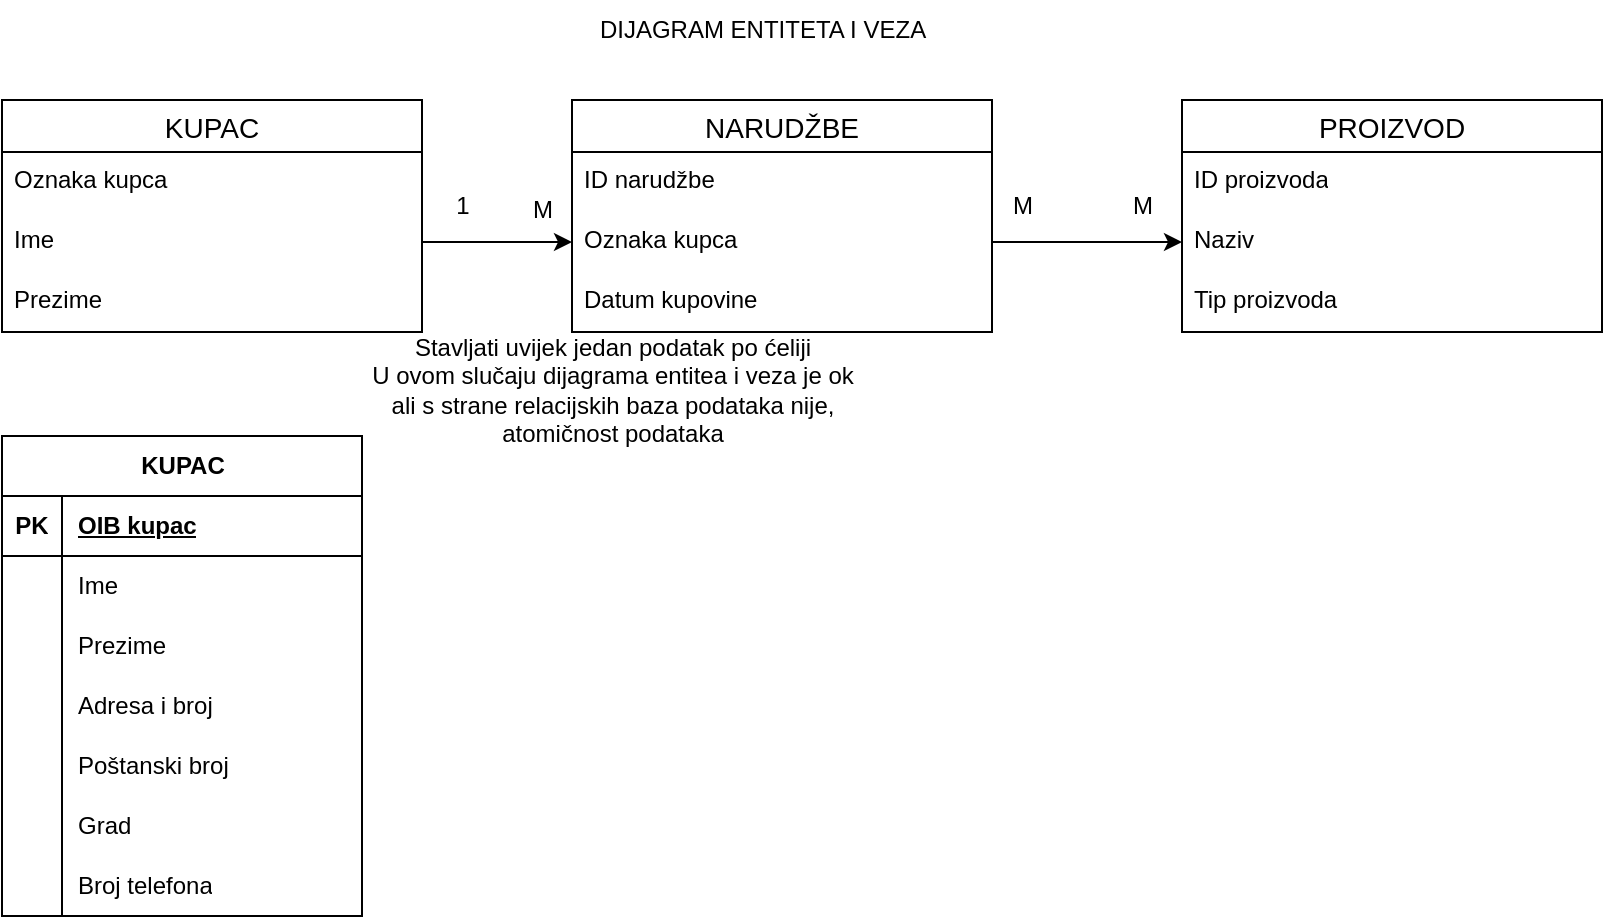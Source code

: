 <mxfile version="21.3.7" type="github">
  <diagram name="Page-1" id="IBNY3sVwpVFs-uoTFpEB">
    <mxGraphModel dx="808" dy="483" grid="1" gridSize="10" guides="1" tooltips="1" connect="1" arrows="1" fold="1" page="1" pageScale="1" pageWidth="850" pageHeight="1100" math="0" shadow="0">
      <root>
        <mxCell id="0" />
        <mxCell id="1" parent="0" />
        <mxCell id="AEUYcythdyDslupQRRVN-1" value="KUPAC" style="swimlane;fontStyle=0;childLayout=stackLayout;horizontal=1;startSize=26;horizontalStack=0;resizeParent=1;resizeParentMax=0;resizeLast=0;collapsible=1;marginBottom=0;align=center;fontSize=14;" vertex="1" parent="1">
          <mxGeometry x="10" y="70" width="210" height="116" as="geometry" />
        </mxCell>
        <mxCell id="AEUYcythdyDslupQRRVN-2" value="Oznaka kupca" style="text;strokeColor=none;fillColor=none;spacingLeft=4;spacingRight=4;overflow=hidden;rotatable=0;points=[[0,0.5],[1,0.5]];portConstraint=eastwest;fontSize=12;whiteSpace=wrap;html=1;" vertex="1" parent="AEUYcythdyDslupQRRVN-1">
          <mxGeometry y="26" width="210" height="30" as="geometry" />
        </mxCell>
        <mxCell id="AEUYcythdyDslupQRRVN-3" value="Ime" style="text;strokeColor=none;fillColor=none;spacingLeft=4;spacingRight=4;overflow=hidden;rotatable=0;points=[[0,0.5],[1,0.5]];portConstraint=eastwest;fontSize=12;whiteSpace=wrap;html=1;" vertex="1" parent="AEUYcythdyDslupQRRVN-1">
          <mxGeometry y="56" width="210" height="30" as="geometry" />
        </mxCell>
        <mxCell id="AEUYcythdyDslupQRRVN-4" value="Prezime" style="text;strokeColor=none;fillColor=none;spacingLeft=4;spacingRight=4;overflow=hidden;rotatable=0;points=[[0,0.5],[1,0.5]];portConstraint=eastwest;fontSize=12;whiteSpace=wrap;html=1;" vertex="1" parent="AEUYcythdyDslupQRRVN-1">
          <mxGeometry y="86" width="210" height="30" as="geometry" />
        </mxCell>
        <mxCell id="AEUYcythdyDslupQRRVN-5" value="PROIZVOD" style="swimlane;fontStyle=0;childLayout=stackLayout;horizontal=1;startSize=26;horizontalStack=0;resizeParent=1;resizeParentMax=0;resizeLast=0;collapsible=1;marginBottom=0;align=center;fontSize=14;" vertex="1" parent="1">
          <mxGeometry x="600" y="70" width="210" height="116" as="geometry" />
        </mxCell>
        <mxCell id="AEUYcythdyDslupQRRVN-6" value="ID proizvoda" style="text;strokeColor=none;fillColor=none;spacingLeft=4;spacingRight=4;overflow=hidden;rotatable=0;points=[[0,0.5],[1,0.5]];portConstraint=eastwest;fontSize=12;whiteSpace=wrap;html=1;" vertex="1" parent="AEUYcythdyDslupQRRVN-5">
          <mxGeometry y="26" width="210" height="30" as="geometry" />
        </mxCell>
        <mxCell id="AEUYcythdyDslupQRRVN-7" value="Naziv" style="text;strokeColor=none;fillColor=none;spacingLeft=4;spacingRight=4;overflow=hidden;rotatable=0;points=[[0,0.5],[1,0.5]];portConstraint=eastwest;fontSize=12;whiteSpace=wrap;html=1;" vertex="1" parent="AEUYcythdyDslupQRRVN-5">
          <mxGeometry y="56" width="210" height="30" as="geometry" />
        </mxCell>
        <mxCell id="AEUYcythdyDslupQRRVN-8" value="Tip proizvoda" style="text;strokeColor=none;fillColor=none;spacingLeft=4;spacingRight=4;overflow=hidden;rotatable=0;points=[[0,0.5],[1,0.5]];portConstraint=eastwest;fontSize=12;whiteSpace=wrap;html=1;" vertex="1" parent="AEUYcythdyDslupQRRVN-5">
          <mxGeometry y="86" width="210" height="30" as="geometry" />
        </mxCell>
        <mxCell id="AEUYcythdyDslupQRRVN-11" value="NARUDŽBE" style="swimlane;fontStyle=0;childLayout=stackLayout;horizontal=1;startSize=26;horizontalStack=0;resizeParent=1;resizeParentMax=0;resizeLast=0;collapsible=1;marginBottom=0;align=center;fontSize=14;" vertex="1" parent="1">
          <mxGeometry x="295" y="70" width="210" height="116" as="geometry" />
        </mxCell>
        <mxCell id="AEUYcythdyDslupQRRVN-12" value="ID narudžbe" style="text;strokeColor=none;fillColor=none;spacingLeft=4;spacingRight=4;overflow=hidden;rotatable=0;points=[[0,0.5],[1,0.5]];portConstraint=eastwest;fontSize=12;whiteSpace=wrap;html=1;" vertex="1" parent="AEUYcythdyDslupQRRVN-11">
          <mxGeometry y="26" width="210" height="30" as="geometry" />
        </mxCell>
        <mxCell id="AEUYcythdyDslupQRRVN-13" value="Oznaka kupca" style="text;strokeColor=none;fillColor=none;spacingLeft=4;spacingRight=4;overflow=hidden;rotatable=0;points=[[0,0.5],[1,0.5]];portConstraint=eastwest;fontSize=12;whiteSpace=wrap;html=1;" vertex="1" parent="AEUYcythdyDslupQRRVN-11">
          <mxGeometry y="56" width="210" height="30" as="geometry" />
        </mxCell>
        <mxCell id="AEUYcythdyDslupQRRVN-14" value="Datum kupovine" style="text;strokeColor=none;fillColor=none;spacingLeft=4;spacingRight=4;overflow=hidden;rotatable=0;points=[[0,0.5],[1,0.5]];portConstraint=eastwest;fontSize=12;whiteSpace=wrap;html=1;" vertex="1" parent="AEUYcythdyDslupQRRVN-11">
          <mxGeometry y="86" width="210" height="30" as="geometry" />
        </mxCell>
        <mxCell id="AEUYcythdyDslupQRRVN-17" style="edgeStyle=orthogonalEdgeStyle;rounded=0;orthogonalLoop=1;jettySize=auto;html=1;entryX=0;entryY=0.5;entryDx=0;entryDy=0;" edge="1" parent="1" source="AEUYcythdyDslupQRRVN-13" target="AEUYcythdyDslupQRRVN-7">
          <mxGeometry relative="1" as="geometry">
            <mxPoint x="570" y="140" as="targetPoint" />
          </mxGeometry>
        </mxCell>
        <mxCell id="AEUYcythdyDslupQRRVN-20" style="edgeStyle=orthogonalEdgeStyle;rounded=0;orthogonalLoop=1;jettySize=auto;html=1;exitX=1;exitY=0.5;exitDx=0;exitDy=0;entryX=0;entryY=0.5;entryDx=0;entryDy=0;" edge="1" parent="1" source="AEUYcythdyDslupQRRVN-3" target="AEUYcythdyDslupQRRVN-13">
          <mxGeometry relative="1" as="geometry" />
        </mxCell>
        <mxCell id="AEUYcythdyDslupQRRVN-21" value="M" style="text;html=1;align=center;verticalAlign=middle;resizable=0;points=[];autosize=1;strokeColor=none;fillColor=none;" vertex="1" parent="1">
          <mxGeometry x="265" y="110" width="30" height="30" as="geometry" />
        </mxCell>
        <mxCell id="AEUYcythdyDslupQRRVN-22" value="1" style="text;html=1;align=center;verticalAlign=middle;resizable=0;points=[];autosize=1;strokeColor=none;fillColor=none;" vertex="1" parent="1">
          <mxGeometry x="225" y="108" width="30" height="30" as="geometry" />
        </mxCell>
        <mxCell id="AEUYcythdyDslupQRRVN-23" value="M" style="text;html=1;align=center;verticalAlign=middle;resizable=0;points=[];autosize=1;strokeColor=none;fillColor=none;" vertex="1" parent="1">
          <mxGeometry x="565" y="108" width="30" height="30" as="geometry" />
        </mxCell>
        <mxCell id="AEUYcythdyDslupQRRVN-24" value="M" style="text;html=1;align=center;verticalAlign=middle;resizable=0;points=[];autosize=1;strokeColor=none;fillColor=none;" vertex="1" parent="1">
          <mxGeometry x="505" y="108" width="30" height="30" as="geometry" />
        </mxCell>
        <mxCell id="AEUYcythdyDslupQRRVN-25" value="DIJAGRAM ENTITETA I VEZA" style="text;html=1;align=center;verticalAlign=middle;resizable=0;points=[];autosize=1;strokeColor=none;fillColor=none;" vertex="1" parent="1">
          <mxGeometry x="295" y="20" width="190" height="30" as="geometry" />
        </mxCell>
        <mxCell id="AEUYcythdyDslupQRRVN-26" value="KUPAC" style="shape=table;startSize=30;container=1;collapsible=1;childLayout=tableLayout;fixedRows=1;rowLines=0;fontStyle=1;align=center;resizeLast=1;html=1;" vertex="1" parent="1">
          <mxGeometry x="10" y="238" width="180" height="240" as="geometry">
            <mxRectangle x="10" y="238" width="80" height="30" as="alternateBounds" />
          </mxGeometry>
        </mxCell>
        <mxCell id="AEUYcythdyDslupQRRVN-27" value="" style="shape=tableRow;horizontal=0;startSize=0;swimlaneHead=0;swimlaneBody=0;fillColor=none;collapsible=0;dropTarget=0;points=[[0,0.5],[1,0.5]];portConstraint=eastwest;top=0;left=0;right=0;bottom=1;" vertex="1" parent="AEUYcythdyDslupQRRVN-26">
          <mxGeometry y="30" width="180" height="30" as="geometry" />
        </mxCell>
        <mxCell id="AEUYcythdyDslupQRRVN-28" value="PK" style="shape=partialRectangle;connectable=0;fillColor=none;top=0;left=0;bottom=0;right=0;fontStyle=1;overflow=hidden;whiteSpace=wrap;html=1;" vertex="1" parent="AEUYcythdyDslupQRRVN-27">
          <mxGeometry width="30" height="30" as="geometry">
            <mxRectangle width="30" height="30" as="alternateBounds" />
          </mxGeometry>
        </mxCell>
        <mxCell id="AEUYcythdyDslupQRRVN-29" value="OIB kupac" style="shape=partialRectangle;connectable=0;fillColor=none;top=0;left=0;bottom=0;right=0;align=left;spacingLeft=6;fontStyle=5;overflow=hidden;whiteSpace=wrap;html=1;" vertex="1" parent="AEUYcythdyDslupQRRVN-27">
          <mxGeometry x="30" width="150" height="30" as="geometry">
            <mxRectangle width="150" height="30" as="alternateBounds" />
          </mxGeometry>
        </mxCell>
        <mxCell id="AEUYcythdyDslupQRRVN-30" value="" style="shape=tableRow;horizontal=0;startSize=0;swimlaneHead=0;swimlaneBody=0;fillColor=none;collapsible=0;dropTarget=0;points=[[0,0.5],[1,0.5]];portConstraint=eastwest;top=0;left=0;right=0;bottom=0;" vertex="1" parent="AEUYcythdyDslupQRRVN-26">
          <mxGeometry y="60" width="180" height="30" as="geometry" />
        </mxCell>
        <mxCell id="AEUYcythdyDslupQRRVN-31" value="" style="shape=partialRectangle;connectable=0;fillColor=none;top=0;left=0;bottom=0;right=0;editable=1;overflow=hidden;whiteSpace=wrap;html=1;" vertex="1" parent="AEUYcythdyDslupQRRVN-30">
          <mxGeometry width="30" height="30" as="geometry">
            <mxRectangle width="30" height="30" as="alternateBounds" />
          </mxGeometry>
        </mxCell>
        <mxCell id="AEUYcythdyDslupQRRVN-32" value="Ime" style="shape=partialRectangle;connectable=0;fillColor=none;top=0;left=0;bottom=0;right=0;align=left;spacingLeft=6;overflow=hidden;whiteSpace=wrap;html=1;" vertex="1" parent="AEUYcythdyDslupQRRVN-30">
          <mxGeometry x="30" width="150" height="30" as="geometry">
            <mxRectangle width="150" height="30" as="alternateBounds" />
          </mxGeometry>
        </mxCell>
        <mxCell id="AEUYcythdyDslupQRRVN-33" value="" style="shape=tableRow;horizontal=0;startSize=0;swimlaneHead=0;swimlaneBody=0;fillColor=none;collapsible=0;dropTarget=0;points=[[0,0.5],[1,0.5]];portConstraint=eastwest;top=0;left=0;right=0;bottom=0;" vertex="1" parent="AEUYcythdyDslupQRRVN-26">
          <mxGeometry y="90" width="180" height="30" as="geometry" />
        </mxCell>
        <mxCell id="AEUYcythdyDslupQRRVN-34" value="" style="shape=partialRectangle;connectable=0;fillColor=none;top=0;left=0;bottom=0;right=0;editable=1;overflow=hidden;whiteSpace=wrap;html=1;" vertex="1" parent="AEUYcythdyDslupQRRVN-33">
          <mxGeometry width="30" height="30" as="geometry">
            <mxRectangle width="30" height="30" as="alternateBounds" />
          </mxGeometry>
        </mxCell>
        <mxCell id="AEUYcythdyDslupQRRVN-35" value="Prezime" style="shape=partialRectangle;connectable=0;fillColor=none;top=0;left=0;bottom=0;right=0;align=left;spacingLeft=6;overflow=hidden;whiteSpace=wrap;html=1;" vertex="1" parent="AEUYcythdyDslupQRRVN-33">
          <mxGeometry x="30" width="150" height="30" as="geometry">
            <mxRectangle width="150" height="30" as="alternateBounds" />
          </mxGeometry>
        </mxCell>
        <mxCell id="AEUYcythdyDslupQRRVN-36" value="" style="shape=tableRow;horizontal=0;startSize=0;swimlaneHead=0;swimlaneBody=0;fillColor=none;collapsible=0;dropTarget=0;points=[[0,0.5],[1,0.5]];portConstraint=eastwest;top=0;left=0;right=0;bottom=0;" vertex="1" parent="AEUYcythdyDslupQRRVN-26">
          <mxGeometry y="120" width="180" height="30" as="geometry" />
        </mxCell>
        <mxCell id="AEUYcythdyDslupQRRVN-37" value="" style="shape=partialRectangle;connectable=0;fillColor=none;top=0;left=0;bottom=0;right=0;editable=1;overflow=hidden;whiteSpace=wrap;html=1;" vertex="1" parent="AEUYcythdyDslupQRRVN-36">
          <mxGeometry width="30" height="30" as="geometry">
            <mxRectangle width="30" height="30" as="alternateBounds" />
          </mxGeometry>
        </mxCell>
        <mxCell id="AEUYcythdyDslupQRRVN-38" value="&lt;div&gt;Adresa i broj&lt;/div&gt;" style="shape=partialRectangle;connectable=0;fillColor=none;top=0;left=0;bottom=0;right=0;align=left;spacingLeft=6;overflow=hidden;whiteSpace=wrap;html=1;" vertex="1" parent="AEUYcythdyDslupQRRVN-36">
          <mxGeometry x="30" width="150" height="30" as="geometry">
            <mxRectangle width="150" height="30" as="alternateBounds" />
          </mxGeometry>
        </mxCell>
        <mxCell id="AEUYcythdyDslupQRRVN-39" value="" style="shape=tableRow;horizontal=0;startSize=0;swimlaneHead=0;swimlaneBody=0;fillColor=none;collapsible=0;dropTarget=0;points=[[0,0.5],[1,0.5]];portConstraint=eastwest;top=0;left=0;right=0;bottom=0;" vertex="1" parent="AEUYcythdyDslupQRRVN-26">
          <mxGeometry y="150" width="180" height="30" as="geometry" />
        </mxCell>
        <mxCell id="AEUYcythdyDslupQRRVN-40" value="" style="shape=partialRectangle;connectable=0;fillColor=none;top=0;left=0;bottom=0;right=0;editable=1;overflow=hidden;whiteSpace=wrap;html=1;" vertex="1" parent="AEUYcythdyDslupQRRVN-39">
          <mxGeometry width="30" height="30" as="geometry">
            <mxRectangle width="30" height="30" as="alternateBounds" />
          </mxGeometry>
        </mxCell>
        <mxCell id="AEUYcythdyDslupQRRVN-41" value="Poštanski broj" style="shape=partialRectangle;connectable=0;fillColor=none;top=0;left=0;bottom=0;right=0;align=left;spacingLeft=6;overflow=hidden;whiteSpace=wrap;html=1;" vertex="1" parent="AEUYcythdyDslupQRRVN-39">
          <mxGeometry x="30" width="150" height="30" as="geometry">
            <mxRectangle width="150" height="30" as="alternateBounds" />
          </mxGeometry>
        </mxCell>
        <mxCell id="AEUYcythdyDslupQRRVN-42" value="" style="shape=tableRow;horizontal=0;startSize=0;swimlaneHead=0;swimlaneBody=0;fillColor=none;collapsible=0;dropTarget=0;points=[[0,0.5],[1,0.5]];portConstraint=eastwest;top=0;left=0;right=0;bottom=0;" vertex="1" parent="AEUYcythdyDslupQRRVN-26">
          <mxGeometry y="180" width="180" height="30" as="geometry" />
        </mxCell>
        <mxCell id="AEUYcythdyDslupQRRVN-43" value="" style="shape=partialRectangle;connectable=0;fillColor=none;top=0;left=0;bottom=0;right=0;editable=1;overflow=hidden;whiteSpace=wrap;html=1;" vertex="1" parent="AEUYcythdyDslupQRRVN-42">
          <mxGeometry width="30" height="30" as="geometry">
            <mxRectangle width="30" height="30" as="alternateBounds" />
          </mxGeometry>
        </mxCell>
        <mxCell id="AEUYcythdyDslupQRRVN-44" value="Grad" style="shape=partialRectangle;connectable=0;fillColor=none;top=0;left=0;bottom=0;right=0;align=left;spacingLeft=6;overflow=hidden;whiteSpace=wrap;html=1;" vertex="1" parent="AEUYcythdyDslupQRRVN-42">
          <mxGeometry x="30" width="150" height="30" as="geometry">
            <mxRectangle width="150" height="30" as="alternateBounds" />
          </mxGeometry>
        </mxCell>
        <mxCell id="AEUYcythdyDslupQRRVN-45" value="" style="shape=tableRow;horizontal=0;startSize=0;swimlaneHead=0;swimlaneBody=0;fillColor=none;collapsible=0;dropTarget=0;points=[[0,0.5],[1,0.5]];portConstraint=eastwest;top=0;left=0;right=0;bottom=0;" vertex="1" parent="AEUYcythdyDslupQRRVN-26">
          <mxGeometry y="210" width="180" height="30" as="geometry" />
        </mxCell>
        <mxCell id="AEUYcythdyDslupQRRVN-46" value="" style="shape=partialRectangle;connectable=0;fillColor=none;top=0;left=0;bottom=0;right=0;editable=1;overflow=hidden;whiteSpace=wrap;html=1;" vertex="1" parent="AEUYcythdyDslupQRRVN-45">
          <mxGeometry width="30" height="30" as="geometry">
            <mxRectangle width="30" height="30" as="alternateBounds" />
          </mxGeometry>
        </mxCell>
        <mxCell id="AEUYcythdyDslupQRRVN-47" value="Broj telefona" style="shape=partialRectangle;connectable=0;fillColor=none;top=0;left=0;bottom=0;right=0;align=left;spacingLeft=6;overflow=hidden;whiteSpace=wrap;html=1;" vertex="1" parent="AEUYcythdyDslupQRRVN-45">
          <mxGeometry x="30" width="150" height="30" as="geometry">
            <mxRectangle width="150" height="30" as="alternateBounds" />
          </mxGeometry>
        </mxCell>
        <mxCell id="AEUYcythdyDslupQRRVN-48" value="&lt;div&gt;Stavljati uvijek jedan podatak po ćeliji&lt;/div&gt;&lt;div&gt;U ovom slučaju dijagrama entitea i veza je ok&lt;/div&gt;&lt;div&gt;ali s strane relacijskih baza podataka nije,&lt;/div&gt;&lt;div&gt;atomičnost podataka&lt;br&gt;&lt;/div&gt;" style="text;html=1;align=center;verticalAlign=middle;resizable=0;points=[];autosize=1;strokeColor=none;fillColor=none;" vertex="1" parent="1">
          <mxGeometry x="185" y="180" width="260" height="70" as="geometry" />
        </mxCell>
      </root>
    </mxGraphModel>
  </diagram>
</mxfile>
